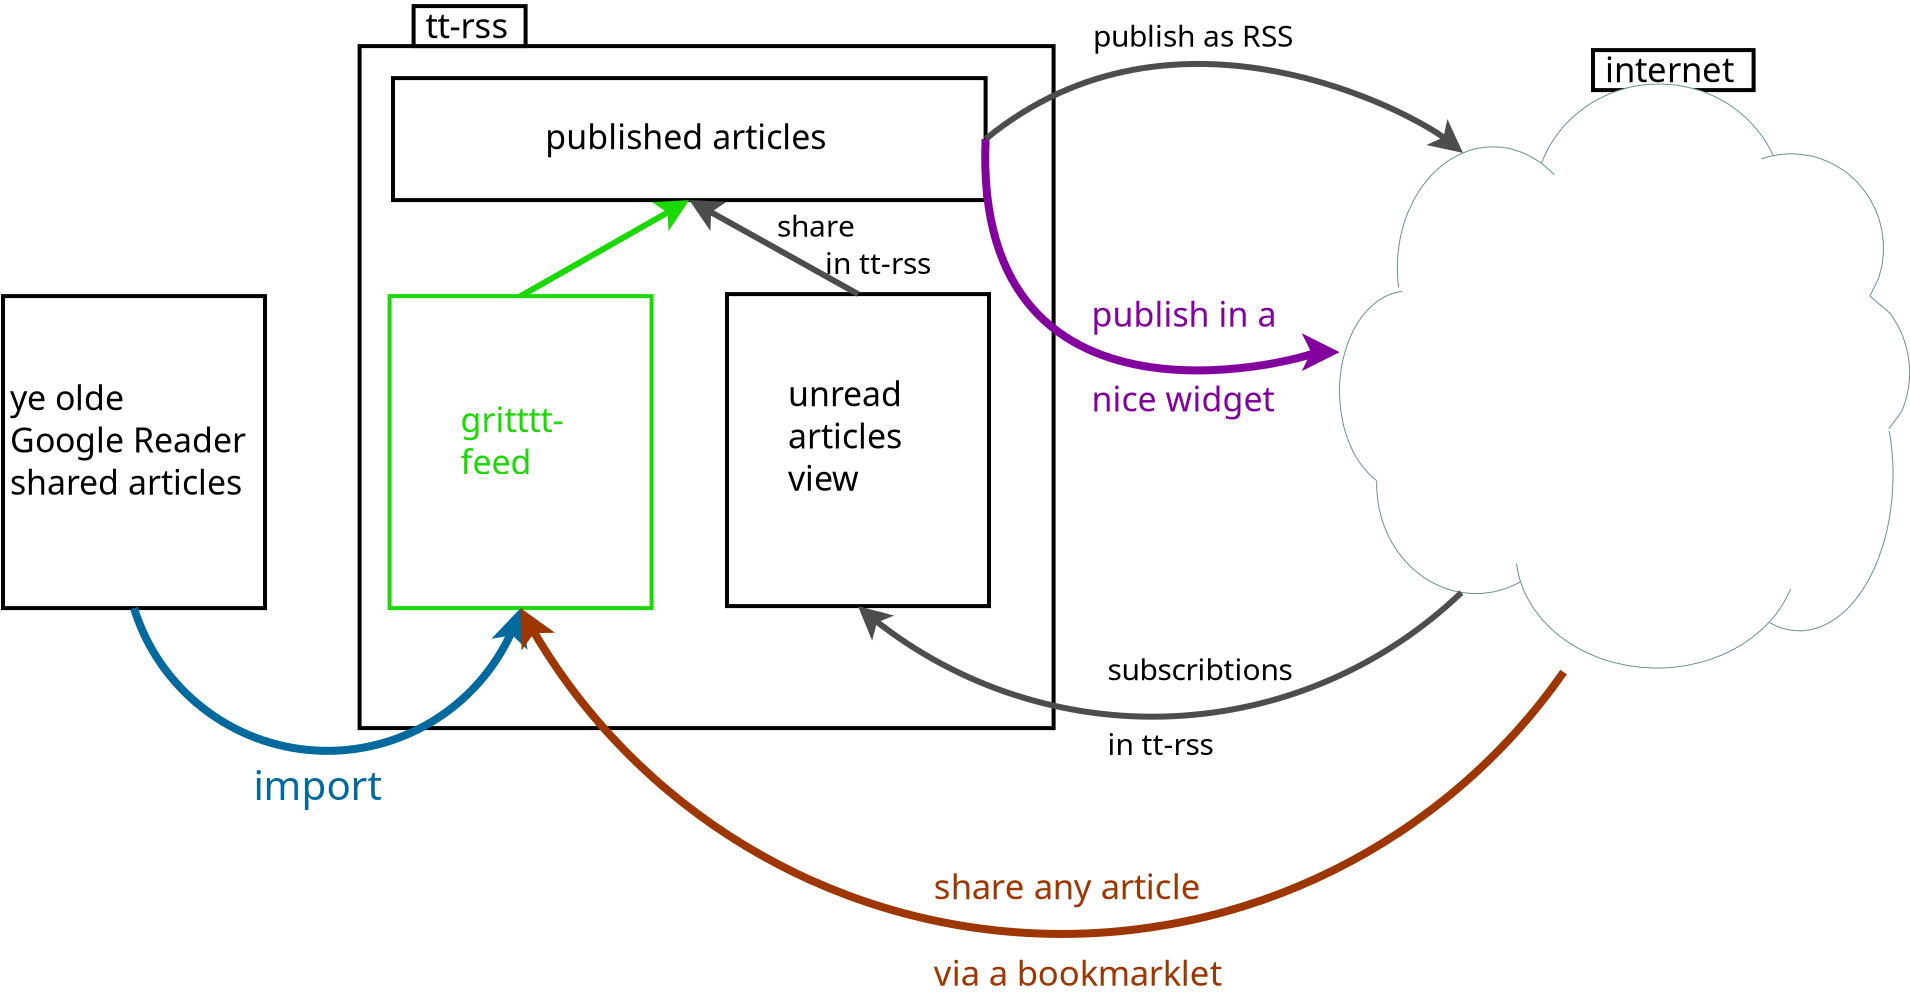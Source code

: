 <?xml version="1.0" encoding="UTF-8"?>
<dia:diagram xmlns:dia="http://www.lysator.liu.se/~alla/dia/">
  <dia:layer name="Hintergrund" visible="true" active="true">
    <dia:group>
      <dia:object type="Standard - Box" version="0" id="O0">
        <dia:attribute name="obj_pos">
          <dia:point val="-3.091,12.25"/>
        </dia:attribute>
        <dia:attribute name="obj_bb">
          <dia:rectangle val="-3.141,12.2;14.309,29.35"/>
        </dia:attribute>
        <dia:attribute name="elem_corner">
          <dia:point val="-3.091,12.25"/>
        </dia:attribute>
        <dia:attribute name="elem_width">
          <dia:real val="17.35"/>
        </dia:attribute>
        <dia:attribute name="elem_height">
          <dia:real val="17.05"/>
        </dia:attribute>
        <dia:attribute name="show_background">
          <dia:boolean val="true"/>
        </dia:attribute>
      </dia:object>
      <dia:group>
        <dia:object type="Standard - Box" version="0" id="O1">
          <dia:attribute name="obj_pos">
            <dia:point val="-1.741,11.25"/>
          </dia:attribute>
          <dia:attribute name="obj_bb">
            <dia:rectangle val="-1.791,11.2;1.109,12.3"/>
          </dia:attribute>
          <dia:attribute name="elem_corner">
            <dia:point val="-1.741,11.25"/>
          </dia:attribute>
          <dia:attribute name="elem_width">
            <dia:real val="2.8"/>
          </dia:attribute>
          <dia:attribute name="elem_height">
            <dia:real val="1"/>
          </dia:attribute>
          <dia:attribute name="show_background">
            <dia:boolean val="true"/>
          </dia:attribute>
        </dia:object>
        <dia:object type="Standard - Text" version="1" id="O2">
          <dia:attribute name="obj_pos">
            <dia:point val="-1.441,12.05"/>
          </dia:attribute>
          <dia:attribute name="obj_bb">
            <dia:rectangle val="-1.441,11.247;0.806,12.255"/>
          </dia:attribute>
          <dia:attribute name="text">
            <dia:composite type="text">
              <dia:attribute name="string">
                <dia:string>#tt-rss#</dia:string>
              </dia:attribute>
              <dia:attribute name="font">
                <dia:font family="sans" style="0" name="Helvetica"/>
              </dia:attribute>
              <dia:attribute name="height">
                <dia:real val="1.082"/>
              </dia:attribute>
              <dia:attribute name="pos">
                <dia:point val="-1.441,12.05"/>
              </dia:attribute>
              <dia:attribute name="color">
                <dia:color val="#000000"/>
              </dia:attribute>
              <dia:attribute name="alignment">
                <dia:enum val="0"/>
              </dia:attribute>
            </dia:composite>
          </dia:attribute>
          <dia:attribute name="valign">
            <dia:enum val="3"/>
          </dia:attribute>
        </dia:object>
      </dia:group>
    </dia:group>
    <dia:group>
      <dia:group>
        <dia:object type="Standard - Box" version="0" id="O3">
          <dia:attribute name="obj_pos">
            <dia:point val="27.744,12.35"/>
          </dia:attribute>
          <dia:attribute name="obj_bb">
            <dia:rectangle val="27.694,12.3;31.809,13.4"/>
          </dia:attribute>
          <dia:attribute name="elem_corner">
            <dia:point val="27.744,12.35"/>
          </dia:attribute>
          <dia:attribute name="elem_width">
            <dia:real val="4.015"/>
          </dia:attribute>
          <dia:attribute name="elem_height">
            <dia:real val="1"/>
          </dia:attribute>
          <dia:attribute name="show_background">
            <dia:boolean val="true"/>
          </dia:attribute>
        </dia:object>
        <dia:object type="Standard - Text" version="1" id="O4">
          <dia:attribute name="obj_pos">
            <dia:point val="28.044,13.15"/>
          </dia:attribute>
          <dia:attribute name="obj_bb">
            <dia:rectangle val="28.044,12.347;31.464,13.355"/>
          </dia:attribute>
          <dia:attribute name="text">
            <dia:composite type="text">
              <dia:attribute name="string">
                <dia:string>#internet#</dia:string>
              </dia:attribute>
              <dia:attribute name="font">
                <dia:font family="sans" style="0" name="Helvetica"/>
              </dia:attribute>
              <dia:attribute name="height">
                <dia:real val="1.082"/>
              </dia:attribute>
              <dia:attribute name="pos">
                <dia:point val="28.044,13.15"/>
              </dia:attribute>
              <dia:attribute name="color">
                <dia:color val="#000000"/>
              </dia:attribute>
              <dia:attribute name="alignment">
                <dia:enum val="0"/>
              </dia:attribute>
            </dia:composite>
          </dia:attribute>
          <dia:attribute name="valign">
            <dia:enum val="3"/>
          </dia:attribute>
        </dia:object>
      </dia:group>
      <dia:object type="Cisco - Cloud White" version="1" id="O5">
        <dia:attribute name="obj_pos">
          <dia:point val="21.409,13.2"/>
        </dia:attribute>
        <dia:attribute name="obj_bb">
          <dia:rectangle val="21.408,13.199;35.659,27.8"/>
        </dia:attribute>
        <dia:attribute name="meta">
          <dia:composite type="dict"/>
        </dia:attribute>
        <dia:attribute name="elem_corner">
          <dia:point val="21.409,13.2"/>
        </dia:attribute>
        <dia:attribute name="elem_width">
          <dia:real val="14.25"/>
        </dia:attribute>
        <dia:attribute name="elem_height">
          <dia:real val="14.6"/>
        </dia:attribute>
        <dia:attribute name="line_width">
          <dia:real val="0.1"/>
        </dia:attribute>
        <dia:attribute name="line_colour">
          <dia:color val="#000000"/>
        </dia:attribute>
        <dia:attribute name="fill_colour">
          <dia:color val="#ffffff"/>
        </dia:attribute>
        <dia:attribute name="show_background">
          <dia:boolean val="true"/>
        </dia:attribute>
        <dia:attribute name="line_style">
          <dia:enum val="0"/>
          <dia:real val="1"/>
        </dia:attribute>
        <dia:attribute name="flip_horizontal">
          <dia:boolean val="false"/>
        </dia:attribute>
        <dia:attribute name="flip_vertical">
          <dia:boolean val="false"/>
        </dia:attribute>
        <dia:attribute name="subscale">
          <dia:real val="1"/>
        </dia:attribute>
      </dia:object>
    </dia:group>
    <dia:group>
      <dia:object type="Standard - Box" version="0" id="O6">
        <dia:attribute name="obj_pos">
          <dia:point val="6.094,18.45"/>
        </dia:attribute>
        <dia:attribute name="obj_bb">
          <dia:rectangle val="6.044,18.4;12.694,26.3"/>
        </dia:attribute>
        <dia:attribute name="elem_corner">
          <dia:point val="6.094,18.45"/>
        </dia:attribute>
        <dia:attribute name="elem_width">
          <dia:real val="6.55"/>
        </dia:attribute>
        <dia:attribute name="elem_height">
          <dia:real val="7.8"/>
        </dia:attribute>
        <dia:attribute name="show_background">
          <dia:boolean val="true"/>
        </dia:attribute>
      </dia:object>
      <dia:object type="Standard - Text" version="1" id="O7">
        <dia:attribute name="obj_pos">
          <dia:point val="7.619,21.25"/>
        </dia:attribute>
        <dia:attribute name="obj_bb">
          <dia:rectangle val="7.619,20.462;10.719,23.566"/>
        </dia:attribute>
        <dia:attribute name="text">
          <dia:composite type="text">
            <dia:attribute name="string">
              <dia:string>#unread
articles
view#</dia:string>
            </dia:attribute>
            <dia:attribute name="font">
              <dia:font family="sans" style="0" name="Helvetica"/>
            </dia:attribute>
            <dia:attribute name="height">
              <dia:real val="1.058"/>
            </dia:attribute>
            <dia:attribute name="pos">
              <dia:point val="7.619,21.25"/>
            </dia:attribute>
            <dia:attribute name="color">
              <dia:color val="#000000"/>
            </dia:attribute>
            <dia:attribute name="alignment">
              <dia:enum val="0"/>
            </dia:attribute>
          </dia:composite>
        </dia:attribute>
        <dia:attribute name="valign">
          <dia:enum val="3"/>
        </dia:attribute>
      </dia:object>
    </dia:group>
    <dia:object type="Standard - Box" version="0" id="O8">
      <dia:attribute name="obj_pos">
        <dia:point val="-2.341,18.5"/>
      </dia:attribute>
      <dia:attribute name="obj_bb">
        <dia:rectangle val="-2.391,18.45;4.259,26.35"/>
      </dia:attribute>
      <dia:attribute name="elem_corner">
        <dia:point val="-2.341,18.5"/>
      </dia:attribute>
      <dia:attribute name="elem_width">
        <dia:real val="6.55"/>
      </dia:attribute>
      <dia:attribute name="elem_height">
        <dia:real val="7.8"/>
      </dia:attribute>
      <dia:attribute name="border_width">
        <dia:real val="0.1"/>
      </dia:attribute>
      <dia:attribute name="border_color">
        <dia:color val="#1ad900"/>
      </dia:attribute>
      <dia:attribute name="show_background">
        <dia:boolean val="true"/>
      </dia:attribute>
    </dia:object>
    <dia:object type="Standard - Text" version="1" id="O9">
      <dia:attribute name="obj_pos">
        <dia:point val="-0.566,21.9"/>
      </dia:attribute>
      <dia:attribute name="obj_bb">
        <dia:rectangle val="-0.566,21.112;2.189,23.158"/>
      </dia:attribute>
      <dia:attribute name="text">
        <dia:composite type="text">
          <dia:attribute name="string">
            <dia:string>#gritttt-
feed#</dia:string>
          </dia:attribute>
          <dia:attribute name="font">
            <dia:font family="sans" style="0" name="Helvetica"/>
          </dia:attribute>
          <dia:attribute name="height">
            <dia:real val="1.058"/>
          </dia:attribute>
          <dia:attribute name="pos">
            <dia:point val="-0.566,21.9"/>
          </dia:attribute>
          <dia:attribute name="color">
            <dia:color val="#1ad900"/>
          </dia:attribute>
          <dia:attribute name="alignment">
            <dia:enum val="0"/>
          </dia:attribute>
        </dia:composite>
      </dia:attribute>
      <dia:attribute name="valign">
        <dia:enum val="3"/>
      </dia:attribute>
    </dia:object>
    <dia:group>
      <dia:object type="Standard - Box" version="0" id="O10">
        <dia:attribute name="obj_pos">
          <dia:point val="-12.006,18.5"/>
        </dia:attribute>
        <dia:attribute name="obj_bb">
          <dia:rectangle val="-12.056,18.45;-5.406,26.35"/>
        </dia:attribute>
        <dia:attribute name="elem_corner">
          <dia:point val="-12.006,18.5"/>
        </dia:attribute>
        <dia:attribute name="elem_width">
          <dia:real val="6.55"/>
        </dia:attribute>
        <dia:attribute name="elem_height">
          <dia:real val="7.8"/>
        </dia:attribute>
        <dia:attribute name="show_background">
          <dia:boolean val="true"/>
        </dia:attribute>
      </dia:object>
      <dia:object type="Standard - Text" version="1" id="O11">
        <dia:attribute name="obj_pos">
          <dia:point val="-11.831,21.35"/>
        </dia:attribute>
        <dia:attribute name="obj_bb">
          <dia:rectangle val="-11.831,20.562;-5.571,23.666"/>
        </dia:attribute>
        <dia:attribute name="text">
          <dia:composite type="text">
            <dia:attribute name="string">
              <dia:string>#ye olde 
Google Reader
shared articles#</dia:string>
            </dia:attribute>
            <dia:attribute name="font">
              <dia:font family="sans" style="0" name="Helvetica"/>
            </dia:attribute>
            <dia:attribute name="height">
              <dia:real val="1.058"/>
            </dia:attribute>
            <dia:attribute name="pos">
              <dia:point val="-11.831,21.35"/>
            </dia:attribute>
            <dia:attribute name="color">
              <dia:color val="#000000"/>
            </dia:attribute>
            <dia:attribute name="alignment">
              <dia:enum val="0"/>
            </dia:attribute>
          </dia:composite>
        </dia:attribute>
        <dia:attribute name="valign">
          <dia:enum val="3"/>
        </dia:attribute>
      </dia:object>
    </dia:group>
    <dia:group>
      <dia:object type="Standard - Box" version="0" id="O12">
        <dia:attribute name="obj_pos">
          <dia:point val="-2.256,13.05"/>
        </dia:attribute>
        <dia:attribute name="obj_bb">
          <dia:rectangle val="-2.306,13.0;12.609,16.15"/>
        </dia:attribute>
        <dia:attribute name="elem_corner">
          <dia:point val="-2.256,13.05"/>
        </dia:attribute>
        <dia:attribute name="elem_width">
          <dia:real val="14.815"/>
        </dia:attribute>
        <dia:attribute name="elem_height">
          <dia:real val="3.05"/>
        </dia:attribute>
        <dia:attribute name="show_background">
          <dia:boolean val="true"/>
        </dia:attribute>
      </dia:object>
      <dia:object type="Standard - Text" version="1" id="O13">
        <dia:attribute name="obj_pos">
          <dia:point val="1.551,14.825"/>
        </dia:attribute>
        <dia:attribute name="obj_bb">
          <dia:rectangle val="1.551,14.037;9.044,15.025"/>
        </dia:attribute>
        <dia:attribute name="text">
          <dia:composite type="text">
            <dia:attribute name="string">
              <dia:string>#published articles#</dia:string>
            </dia:attribute>
            <dia:attribute name="font">
              <dia:font family="sans" style="0" name="Helvetica"/>
            </dia:attribute>
            <dia:attribute name="height">
              <dia:real val="1.058"/>
            </dia:attribute>
            <dia:attribute name="pos">
              <dia:point val="1.551,14.825"/>
            </dia:attribute>
            <dia:attribute name="color">
              <dia:color val="#000000"/>
            </dia:attribute>
            <dia:attribute name="alignment">
              <dia:enum val="0"/>
            </dia:attribute>
          </dia:composite>
        </dia:attribute>
        <dia:attribute name="valign">
          <dia:enum val="3"/>
        </dia:attribute>
      </dia:object>
    </dia:group>
    <dia:object type="Standard - Arc" version="0" id="O14">
      <dia:attribute name="obj_pos">
        <dia:point val="-8.731,26.3"/>
      </dia:attribute>
      <dia:attribute name="obj_bb">
        <dia:rectangle val="-8.831,26.2;1.108,29.968"/>
      </dia:attribute>
      <dia:attribute name="conn_endpoints">
        <dia:point val="-8.731,26.3"/>
        <dia:point val="0.934,26.3"/>
      </dia:attribute>
      <dia:attribute name="arc_color">
        <dia:color val="#00699d"/>
      </dia:attribute>
      <dia:attribute name="curve_distance">
        <dia:real val="3.569"/>
      </dia:attribute>
      <dia:attribute name="line_width">
        <dia:real val="0.2"/>
      </dia:attribute>
      <dia:attribute name="end_arrow">
        <dia:enum val="22"/>
      </dia:attribute>
      <dia:attribute name="end_arrow_length">
        <dia:real val="0.5"/>
      </dia:attribute>
      <dia:attribute name="end_arrow_width">
        <dia:real val="0.5"/>
      </dia:attribute>
      <dia:connections>
        <dia:connection handle="0" to="O10" connection="6"/>
        <dia:connection handle="1" to="O8" connection="6"/>
      </dia:connections>
    </dia:object>
    <dia:object type="Standard - Text" version="1" id="O15">
      <dia:attribute name="obj_pos">
        <dia:point val="-5.741,31.1"/>
      </dia:attribute>
      <dia:attribute name="obj_bb">
        <dia:rectangle val="-5.741,30.165;-2.411,31.337"/>
      </dia:attribute>
      <dia:attribute name="text">
        <dia:composite type="text">
          <dia:attribute name="string">
            <dia:string>#import#</dia:string>
          </dia:attribute>
          <dia:attribute name="font">
            <dia:font family="sans" style="0" name="Helvetica"/>
          </dia:attribute>
          <dia:attribute name="height">
            <dia:real val="1.259"/>
          </dia:attribute>
          <dia:attribute name="pos">
            <dia:point val="-5.741,31.1"/>
          </dia:attribute>
          <dia:attribute name="color">
            <dia:color val="#00699d"/>
          </dia:attribute>
          <dia:attribute name="alignment">
            <dia:enum val="0"/>
          </dia:attribute>
        </dia:composite>
      </dia:attribute>
      <dia:attribute name="valign">
        <dia:enum val="3"/>
      </dia:attribute>
    </dia:object>
    <dia:object type="Standard - Arc" version="0" id="O16">
      <dia:attribute name="obj_pos">
        <dia:point val="27.009,27.9"/>
      </dia:attribute>
      <dia:attribute name="obj_bb">
        <dia:rectangle val="0.828,26.194;27.115,34.545"/>
      </dia:attribute>
      <dia:attribute name="conn_endpoints">
        <dia:point val="27.009,27.9"/>
        <dia:point val="0.934,26.3"/>
      </dia:attribute>
      <dia:attribute name="arc_color">
        <dia:color val="#9d3600"/>
      </dia:attribute>
      <dia:attribute name="curve_distance">
        <dia:real val="-7.331"/>
      </dia:attribute>
      <dia:attribute name="line_width">
        <dia:real val="0.2"/>
      </dia:attribute>
      <dia:attribute name="end_arrow">
        <dia:enum val="22"/>
      </dia:attribute>
      <dia:attribute name="end_arrow_length">
        <dia:real val="0.5"/>
      </dia:attribute>
      <dia:attribute name="end_arrow_width">
        <dia:real val="0.5"/>
      </dia:attribute>
      <dia:connections>
        <dia:connection handle="1" to="O8" connection="6"/>
      </dia:connections>
    </dia:object>
    <dia:object type="Standard - Text" version="1" id="O17">
      <dia:attribute name="obj_pos">
        <dia:point val="11.26,33.579"/>
      </dia:attribute>
      <dia:attribute name="obj_bb">
        <dia:rectangle val="11.26,32.776;19.073,35.949"/>
      </dia:attribute>
      <dia:attribute name="text">
        <dia:composite type="text">
          <dia:attribute name="string">
            <dia:string>#share any article

via a bookmarklet#</dia:string>
          </dia:attribute>
          <dia:attribute name="font">
            <dia:font family="sans" style="0" name="Helvetica"/>
          </dia:attribute>
          <dia:attribute name="height">
            <dia:real val="1.082"/>
          </dia:attribute>
          <dia:attribute name="pos">
            <dia:point val="11.26,33.579"/>
          </dia:attribute>
          <dia:attribute name="color">
            <dia:color val="#9d3600"/>
          </dia:attribute>
          <dia:attribute name="alignment">
            <dia:enum val="0"/>
          </dia:attribute>
        </dia:composite>
      </dia:attribute>
      <dia:attribute name="valign">
        <dia:enum val="3"/>
      </dia:attribute>
    </dia:object>
    <dia:object type="Standard - Arc" version="0" id="O18">
      <dia:attribute name="obj_pos">
        <dia:point val="24.453,25.912"/>
      </dia:attribute>
      <dia:attribute name="obj_bb">
        <dia:rectangle val="9.292,25.835;24.53,29.089"/>
      </dia:attribute>
      <dia:attribute name="conn_endpoints">
        <dia:point val="24.453,25.912"/>
        <dia:point val="9.369,26.25"/>
      </dia:attribute>
      <dia:attribute name="arc_color">
        <dia:color val="#4d4d4d"/>
      </dia:attribute>
      <dia:attribute name="curve_distance">
        <dia:real val="-2.932"/>
      </dia:attribute>
      <dia:attribute name="line_width">
        <dia:real val="0.15"/>
      </dia:attribute>
      <dia:attribute name="end_arrow">
        <dia:enum val="22"/>
      </dia:attribute>
      <dia:attribute name="end_arrow_length">
        <dia:real val="0.5"/>
      </dia:attribute>
      <dia:attribute name="end_arrow_width">
        <dia:real val="0.5"/>
      </dia:attribute>
      <dia:connections>
        <dia:connection handle="0" to="O5" connection="13"/>
        <dia:connection handle="1" to="O6" connection="6"/>
      </dia:connections>
    </dia:object>
    <dia:object type="Standard - Text" version="1" id="O19">
      <dia:attribute name="obj_pos">
        <dia:point val="15.609,28.1"/>
      </dia:attribute>
      <dia:attribute name="obj_bb">
        <dia:rectangle val="15.609,27.405;20.561,30.147"/>
      </dia:attribute>
      <dia:attribute name="text">
        <dia:composite type="text">
          <dia:attribute name="string">
            <dia:string>#subscribtions

in tt-rss#</dia:string>
          </dia:attribute>
          <dia:attribute name="font">
            <dia:font family="sans" style="0" name="Helvetica"/>
          </dia:attribute>
          <dia:attribute name="height">
            <dia:real val="0.935"/>
          </dia:attribute>
          <dia:attribute name="pos">
            <dia:point val="15.609,28.1"/>
          </dia:attribute>
          <dia:attribute name="color">
            <dia:color val="#000000"/>
          </dia:attribute>
          <dia:attribute name="alignment">
            <dia:enum val="0"/>
          </dia:attribute>
        </dia:composite>
      </dia:attribute>
      <dia:attribute name="valign">
        <dia:enum val="3"/>
      </dia:attribute>
    </dia:object>
    <dia:object type="Standard - Text" version="1" id="O20">
      <dia:attribute name="obj_pos">
        <dia:point val="15.209,19.268"/>
      </dia:attribute>
      <dia:attribute name="obj_bb">
        <dia:rectangle val="15.209,18.481;20.104,21.585"/>
      </dia:attribute>
      <dia:attribute name="text">
        <dia:composite type="text">
          <dia:attribute name="string">
            <dia:string>#publish in a

nice widget#</dia:string>
          </dia:attribute>
          <dia:attribute name="font">
            <dia:font family="sans" style="0" name="Helvetica"/>
          </dia:attribute>
          <dia:attribute name="height">
            <dia:real val="1.058"/>
          </dia:attribute>
          <dia:attribute name="pos">
            <dia:point val="15.209,19.268"/>
          </dia:attribute>
          <dia:attribute name="color">
            <dia:color val="#82009d"/>
          </dia:attribute>
          <dia:attribute name="alignment">
            <dia:enum val="0"/>
          </dia:attribute>
        </dia:composite>
      </dia:attribute>
      <dia:attribute name="valign">
        <dia:enum val="3"/>
      </dia:attribute>
    </dia:object>
    <dia:object type="Standard - BezierLine" version="0" id="O21">
      <dia:attribute name="obj_pos">
        <dia:point val="12.559,14.575"/>
      </dia:attribute>
      <dia:attribute name="obj_bb">
        <dia:rectangle val="12.449,14.47;21.409,20.458"/>
      </dia:attribute>
      <dia:attribute name="bez_points">
        <dia:point val="12.559,14.575"/>
        <dia:point val="12.209,22.669"/>
        <dia:point val="21.11,19.902"/>
        <dia:point val="21.409,19.902"/>
      </dia:attribute>
      <dia:attribute name="corner_types">
        <dia:enum val="0"/>
        <dia:enum val="0"/>
      </dia:attribute>
      <dia:attribute name="line_color">
        <dia:color val="#82009d"/>
      </dia:attribute>
      <dia:attribute name="line_width">
        <dia:real val="0.2"/>
      </dia:attribute>
      <dia:attribute name="end_arrow">
        <dia:enum val="22"/>
      </dia:attribute>
      <dia:attribute name="end_arrow_length">
        <dia:real val="0.5"/>
      </dia:attribute>
      <dia:attribute name="end_arrow_width">
        <dia:real val="0.5"/>
      </dia:attribute>
      <dia:connections>
        <dia:connection handle="0" to="O12" connection="4"/>
        <dia:connection handle="3" to="O5" connection="6"/>
      </dia:connections>
    </dia:object>
    <dia:object type="Standard - BezierLine" version="0" id="O22">
      <dia:attribute name="obj_pos">
        <dia:point val="12.559,14.575"/>
      </dia:attribute>
      <dia:attribute name="obj_bb">
        <dia:rectangle val="12.453,12.621;24.493,14.921"/>
      </dia:attribute>
      <dia:attribute name="bez_points">
        <dia:point val="12.559,14.575"/>
        <dia:point val="17.309,10.668"/>
        <dia:point val="23.309,13.969"/>
        <dia:point val="24.493,14.921"/>
      </dia:attribute>
      <dia:attribute name="corner_types">
        <dia:enum val="0"/>
        <dia:enum val="0"/>
      </dia:attribute>
      <dia:attribute name="line_color">
        <dia:color val="#4d4d4d"/>
      </dia:attribute>
      <dia:attribute name="line_width">
        <dia:real val="0.15"/>
      </dia:attribute>
      <dia:attribute name="end_arrow">
        <dia:enum val="22"/>
      </dia:attribute>
      <dia:attribute name="end_arrow_length">
        <dia:real val="0.5"/>
      </dia:attribute>
      <dia:attribute name="end_arrow_width">
        <dia:real val="0.5"/>
      </dia:attribute>
      <dia:connections>
        <dia:connection handle="0" to="O12" connection="4"/>
        <dia:connection handle="3" to="O5" connection="12"/>
      </dia:connections>
    </dia:object>
    <dia:object type="Standard - Text" version="1" id="O23">
      <dia:attribute name="obj_pos">
        <dia:point val="15.244,12.264"/>
      </dia:attribute>
      <dia:attribute name="obj_bb">
        <dia:rectangle val="15.244,11.569;20.979,12.441"/>
      </dia:attribute>
      <dia:attribute name="text">
        <dia:composite type="text">
          <dia:attribute name="string">
            <dia:string>#publish as RSS #</dia:string>
          </dia:attribute>
          <dia:attribute name="font">
            <dia:font family="sans" style="0" name="Helvetica"/>
          </dia:attribute>
          <dia:attribute name="height">
            <dia:real val="0.935"/>
          </dia:attribute>
          <dia:attribute name="pos">
            <dia:point val="15.244,12.264"/>
          </dia:attribute>
          <dia:attribute name="color">
            <dia:color val="#000000"/>
          </dia:attribute>
          <dia:attribute name="alignment">
            <dia:enum val="0"/>
          </dia:attribute>
        </dia:composite>
      </dia:attribute>
      <dia:attribute name="valign">
        <dia:enum val="3"/>
      </dia:attribute>
    </dia:object>
    <dia:object type="Standard - Line" version="0" id="O24">
      <dia:attribute name="obj_pos">
        <dia:point val="0.934,18.5"/>
      </dia:attribute>
      <dia:attribute name="obj_bb">
        <dia:rectangle val="0.832,15.996;5.297,18.602"/>
      </dia:attribute>
      <dia:attribute name="conn_endpoints">
        <dia:point val="0.934,18.5"/>
        <dia:point val="5.151,16.1"/>
      </dia:attribute>
      <dia:attribute name="numcp">
        <dia:int val="1"/>
      </dia:attribute>
      <dia:attribute name="line_color">
        <dia:color val="#1ad900"/>
      </dia:attribute>
      <dia:attribute name="line_width">
        <dia:real val="0.15"/>
      </dia:attribute>
      <dia:attribute name="end_arrow">
        <dia:enum val="22"/>
      </dia:attribute>
      <dia:attribute name="end_arrow_length">
        <dia:real val="0.5"/>
      </dia:attribute>
      <dia:attribute name="end_arrow_width">
        <dia:real val="0.5"/>
      </dia:attribute>
      <dia:connections>
        <dia:connection handle="0" to="O8" connection="1"/>
        <dia:connection handle="1" to="O12" connection="6"/>
      </dia:connections>
    </dia:object>
    <dia:object type="Standard - Line" version="0" id="O25">
      <dia:attribute name="obj_pos">
        <dia:point val="9.369,18.45"/>
      </dia:attribute>
      <dia:attribute name="obj_bb">
        <dia:rectangle val="5.005,15.995;9.471,18.552"/>
      </dia:attribute>
      <dia:attribute name="conn_endpoints">
        <dia:point val="9.369,18.45"/>
        <dia:point val="5.151,16.1"/>
      </dia:attribute>
      <dia:attribute name="numcp">
        <dia:int val="1"/>
      </dia:attribute>
      <dia:attribute name="line_color">
        <dia:color val="#4d4d4d"/>
      </dia:attribute>
      <dia:attribute name="line_width">
        <dia:real val="0.15"/>
      </dia:attribute>
      <dia:attribute name="end_arrow">
        <dia:enum val="22"/>
      </dia:attribute>
      <dia:attribute name="end_arrow_length">
        <dia:real val="0.5"/>
      </dia:attribute>
      <dia:attribute name="end_arrow_width">
        <dia:real val="0.5"/>
      </dia:attribute>
      <dia:connections>
        <dia:connection handle="0" to="O6" connection="1"/>
        <dia:connection handle="1" to="O12" connection="6"/>
      </dia:connections>
    </dia:object>
    <dia:object type="Standard - Text" version="1" id="O26">
      <dia:attribute name="obj_pos">
        <dia:point val="7.344,17.014"/>
      </dia:attribute>
      <dia:attribute name="obj_bb">
        <dia:rectangle val="7.344,16.319;11.869,18.126"/>
      </dia:attribute>
      <dia:attribute name="text">
        <dia:composite type="text">
          <dia:attribute name="string">
            <dia:string>#share
      in tt-rss #</dia:string>
          </dia:attribute>
          <dia:attribute name="font">
            <dia:font family="sans" style="0" name="Helvetica"/>
          </dia:attribute>
          <dia:attribute name="height">
            <dia:real val="0.935"/>
          </dia:attribute>
          <dia:attribute name="pos">
            <dia:point val="7.344,17.014"/>
          </dia:attribute>
          <dia:attribute name="color">
            <dia:color val="#000000"/>
          </dia:attribute>
          <dia:attribute name="alignment">
            <dia:enum val="0"/>
          </dia:attribute>
        </dia:composite>
      </dia:attribute>
      <dia:attribute name="valign">
        <dia:enum val="3"/>
      </dia:attribute>
    </dia:object>
  </dia:layer>
</dia:diagram>
